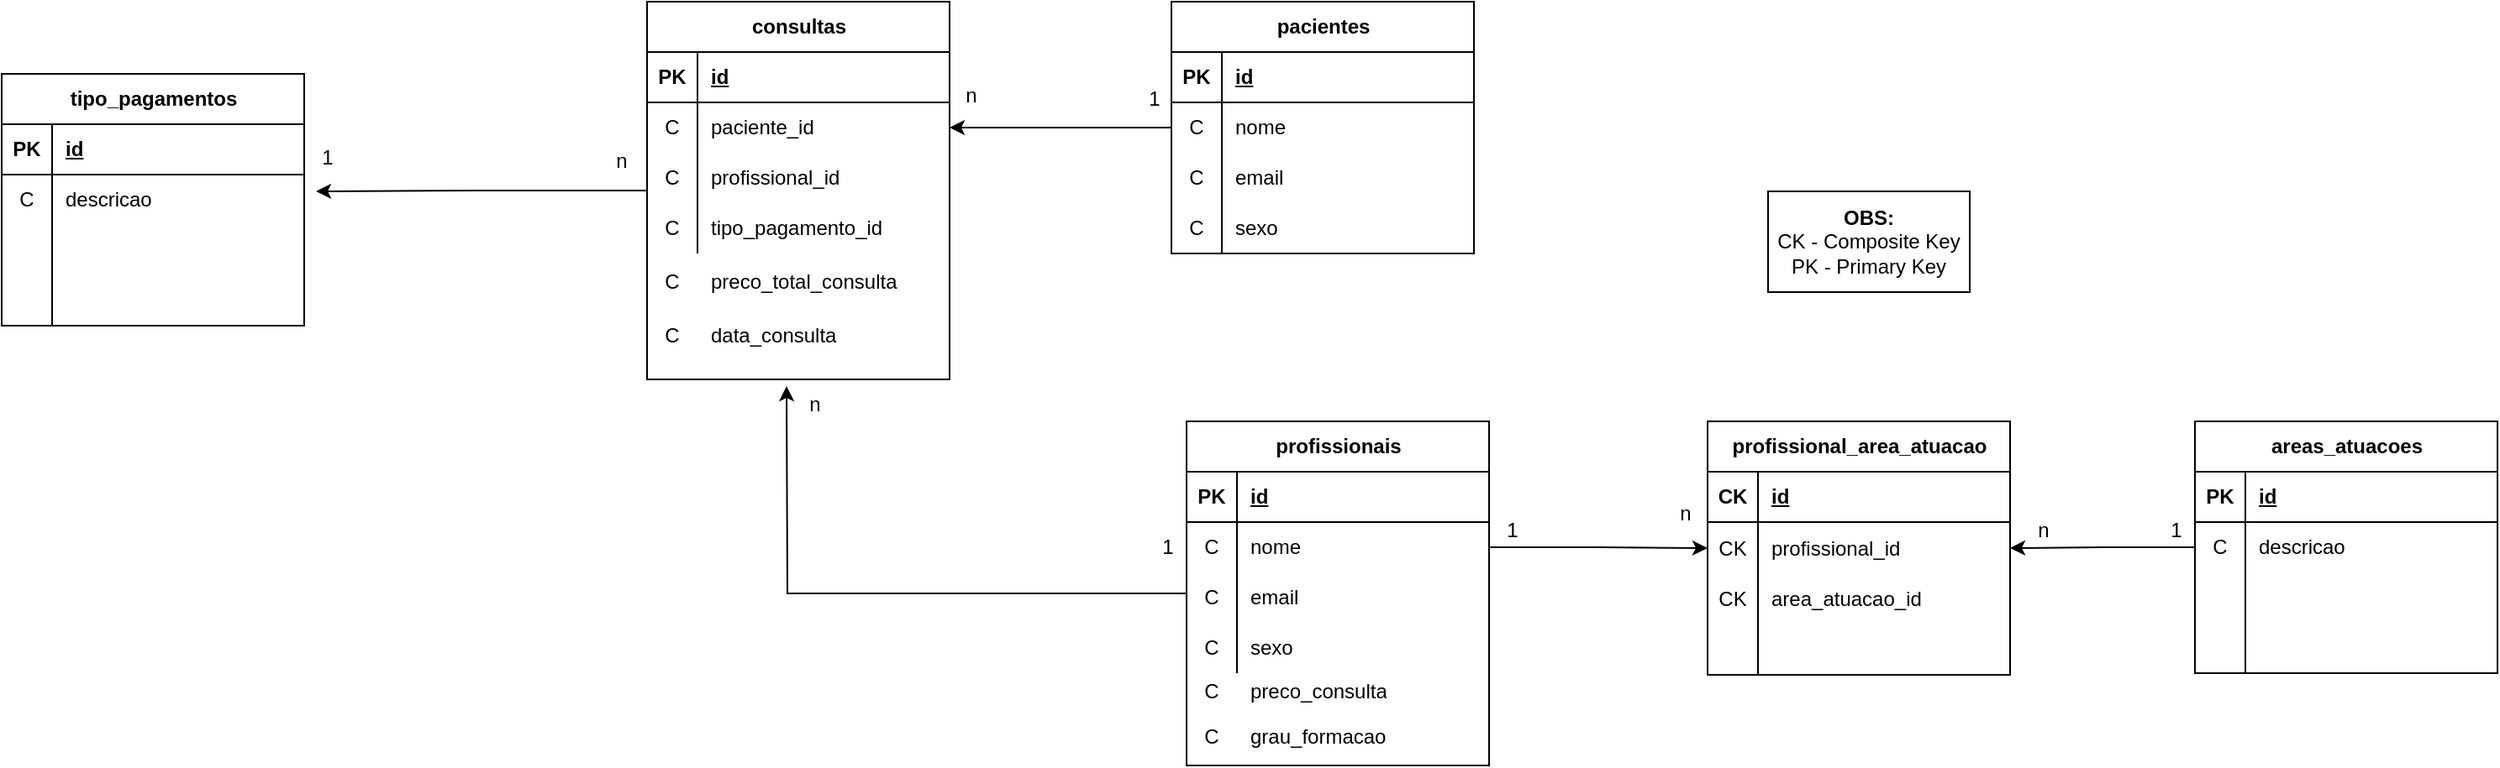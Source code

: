 <mxfile version="21.3.2" type="device">
  <diagram name="Página-1" id="drOaD4TL0xJZO4jmTxrG">
    <mxGraphModel dx="1194" dy="740" grid="0" gridSize="10" guides="1" tooltips="1" connect="1" arrows="1" fold="1" page="0" pageScale="1" pageWidth="827" pageHeight="1169" math="0" shadow="0">
      <root>
        <mxCell id="0" />
        <mxCell id="1" parent="0" />
        <mxCell id="U4KpXHUzWXQgzcAB9Ifz-137" style="edgeStyle=orthogonalEdgeStyle;rounded=0;orthogonalLoop=1;jettySize=auto;html=1;entryX=1;entryY=0.5;entryDx=0;entryDy=0;" parent="1" source="U4KpXHUzWXQgzcAB9Ifz-1" target="U4KpXHUzWXQgzcAB9Ifz-44" edge="1">
          <mxGeometry relative="1" as="geometry" />
        </mxCell>
        <mxCell id="U4KpXHUzWXQgzcAB9Ifz-1" value="pacientes" style="shape=table;startSize=30;container=1;collapsible=1;childLayout=tableLayout;fixedRows=1;rowLines=0;fontStyle=1;align=center;resizeLast=1;html=1;" parent="1" vertex="1">
          <mxGeometry x="461" y="90" width="180" height="150" as="geometry" />
        </mxCell>
        <mxCell id="U4KpXHUzWXQgzcAB9Ifz-2" value="" style="shape=tableRow;horizontal=0;startSize=0;swimlaneHead=0;swimlaneBody=0;fillColor=none;collapsible=0;dropTarget=0;points=[[0,0.5],[1,0.5]];portConstraint=eastwest;top=0;left=0;right=0;bottom=1;" parent="U4KpXHUzWXQgzcAB9Ifz-1" vertex="1">
          <mxGeometry y="30" width="180" height="30" as="geometry" />
        </mxCell>
        <mxCell id="U4KpXHUzWXQgzcAB9Ifz-3" value="PK" style="shape=partialRectangle;connectable=0;fillColor=none;top=0;left=0;bottom=0;right=0;fontStyle=1;overflow=hidden;whiteSpace=wrap;html=1;" parent="U4KpXHUzWXQgzcAB9Ifz-2" vertex="1">
          <mxGeometry width="30" height="30" as="geometry">
            <mxRectangle width="30" height="30" as="alternateBounds" />
          </mxGeometry>
        </mxCell>
        <mxCell id="U4KpXHUzWXQgzcAB9Ifz-4" value="id" style="shape=partialRectangle;connectable=0;fillColor=none;top=0;left=0;bottom=0;right=0;align=left;spacingLeft=6;fontStyle=5;overflow=hidden;whiteSpace=wrap;html=1;" parent="U4KpXHUzWXQgzcAB9Ifz-2" vertex="1">
          <mxGeometry x="30" width="150" height="30" as="geometry">
            <mxRectangle width="150" height="30" as="alternateBounds" />
          </mxGeometry>
        </mxCell>
        <mxCell id="U4KpXHUzWXQgzcAB9Ifz-5" value="" style="shape=tableRow;horizontal=0;startSize=0;swimlaneHead=0;swimlaneBody=0;fillColor=none;collapsible=0;dropTarget=0;points=[[0,0.5],[1,0.5]];portConstraint=eastwest;top=0;left=0;right=0;bottom=0;" parent="U4KpXHUzWXQgzcAB9Ifz-1" vertex="1">
          <mxGeometry y="60" width="180" height="30" as="geometry" />
        </mxCell>
        <mxCell id="U4KpXHUzWXQgzcAB9Ifz-6" value="C" style="shape=partialRectangle;connectable=0;fillColor=none;top=0;left=0;bottom=0;right=0;editable=1;overflow=hidden;whiteSpace=wrap;html=1;" parent="U4KpXHUzWXQgzcAB9Ifz-5" vertex="1">
          <mxGeometry width="30" height="30" as="geometry">
            <mxRectangle width="30" height="30" as="alternateBounds" />
          </mxGeometry>
        </mxCell>
        <mxCell id="U4KpXHUzWXQgzcAB9Ifz-7" value="nome" style="shape=partialRectangle;connectable=0;fillColor=none;top=0;left=0;bottom=0;right=0;align=left;spacingLeft=6;overflow=hidden;whiteSpace=wrap;html=1;" parent="U4KpXHUzWXQgzcAB9Ifz-5" vertex="1">
          <mxGeometry x="30" width="150" height="30" as="geometry">
            <mxRectangle width="150" height="30" as="alternateBounds" />
          </mxGeometry>
        </mxCell>
        <mxCell id="U4KpXHUzWXQgzcAB9Ifz-8" value="" style="shape=tableRow;horizontal=0;startSize=0;swimlaneHead=0;swimlaneBody=0;fillColor=none;collapsible=0;dropTarget=0;points=[[0,0.5],[1,0.5]];portConstraint=eastwest;top=0;left=0;right=0;bottom=0;" parent="U4KpXHUzWXQgzcAB9Ifz-1" vertex="1">
          <mxGeometry y="90" width="180" height="30" as="geometry" />
        </mxCell>
        <mxCell id="U4KpXHUzWXQgzcAB9Ifz-9" value="C" style="shape=partialRectangle;connectable=0;fillColor=none;top=0;left=0;bottom=0;right=0;editable=1;overflow=hidden;whiteSpace=wrap;html=1;" parent="U4KpXHUzWXQgzcAB9Ifz-8" vertex="1">
          <mxGeometry width="30" height="30" as="geometry">
            <mxRectangle width="30" height="30" as="alternateBounds" />
          </mxGeometry>
        </mxCell>
        <mxCell id="U4KpXHUzWXQgzcAB9Ifz-10" value="email" style="shape=partialRectangle;connectable=0;fillColor=none;top=0;left=0;bottom=0;right=0;align=left;spacingLeft=6;overflow=hidden;whiteSpace=wrap;html=1;" parent="U4KpXHUzWXQgzcAB9Ifz-8" vertex="1">
          <mxGeometry x="30" width="150" height="30" as="geometry">
            <mxRectangle width="150" height="30" as="alternateBounds" />
          </mxGeometry>
        </mxCell>
        <mxCell id="U4KpXHUzWXQgzcAB9Ifz-11" value="" style="shape=tableRow;horizontal=0;startSize=0;swimlaneHead=0;swimlaneBody=0;fillColor=none;collapsible=0;dropTarget=0;points=[[0,0.5],[1,0.5]];portConstraint=eastwest;top=0;left=0;right=0;bottom=0;" parent="U4KpXHUzWXQgzcAB9Ifz-1" vertex="1">
          <mxGeometry y="120" width="180" height="30" as="geometry" />
        </mxCell>
        <mxCell id="U4KpXHUzWXQgzcAB9Ifz-12" value="C" style="shape=partialRectangle;connectable=0;fillColor=none;top=0;left=0;bottom=0;right=0;editable=1;overflow=hidden;whiteSpace=wrap;html=1;" parent="U4KpXHUzWXQgzcAB9Ifz-11" vertex="1">
          <mxGeometry width="30" height="30" as="geometry">
            <mxRectangle width="30" height="30" as="alternateBounds" />
          </mxGeometry>
        </mxCell>
        <mxCell id="U4KpXHUzWXQgzcAB9Ifz-13" value="sexo" style="shape=partialRectangle;connectable=0;fillColor=none;top=0;left=0;bottom=0;right=0;align=left;spacingLeft=6;overflow=hidden;whiteSpace=wrap;html=1;" parent="U4KpXHUzWXQgzcAB9Ifz-11" vertex="1">
          <mxGeometry x="30" width="150" height="30" as="geometry">
            <mxRectangle width="150" height="30" as="alternateBounds" />
          </mxGeometry>
        </mxCell>
        <mxCell id="U4KpXHUzWXQgzcAB9Ifz-131" style="edgeStyle=orthogonalEdgeStyle;rounded=0;orthogonalLoop=1;jettySize=auto;html=1;" parent="1" source="U4KpXHUzWXQgzcAB9Ifz-14" edge="1">
          <mxGeometry relative="1" as="geometry">
            <mxPoint x="232" y="319" as="targetPoint" />
          </mxGeometry>
        </mxCell>
        <mxCell id="U4KpXHUzWXQgzcAB9Ifz-14" value="profissionais" style="shape=table;startSize=30;container=1;collapsible=1;childLayout=tableLayout;fixedRows=1;rowLines=0;fontStyle=1;align=center;resizeLast=1;html=1;" parent="1" vertex="1">
          <mxGeometry x="470" y="340" width="180" height="205" as="geometry" />
        </mxCell>
        <mxCell id="U4KpXHUzWXQgzcAB9Ifz-15" value="" style="shape=tableRow;horizontal=0;startSize=0;swimlaneHead=0;swimlaneBody=0;fillColor=none;collapsible=0;dropTarget=0;points=[[0,0.5],[1,0.5]];portConstraint=eastwest;top=0;left=0;right=0;bottom=1;" parent="U4KpXHUzWXQgzcAB9Ifz-14" vertex="1">
          <mxGeometry y="30" width="180" height="30" as="geometry" />
        </mxCell>
        <mxCell id="U4KpXHUzWXQgzcAB9Ifz-16" value="PK" style="shape=partialRectangle;connectable=0;fillColor=none;top=0;left=0;bottom=0;right=0;fontStyle=1;overflow=hidden;whiteSpace=wrap;html=1;" parent="U4KpXHUzWXQgzcAB9Ifz-15" vertex="1">
          <mxGeometry width="30" height="30" as="geometry">
            <mxRectangle width="30" height="30" as="alternateBounds" />
          </mxGeometry>
        </mxCell>
        <mxCell id="U4KpXHUzWXQgzcAB9Ifz-17" value="id" style="shape=partialRectangle;connectable=0;fillColor=none;top=0;left=0;bottom=0;right=0;align=left;spacingLeft=6;fontStyle=5;overflow=hidden;whiteSpace=wrap;html=1;" parent="U4KpXHUzWXQgzcAB9Ifz-15" vertex="1">
          <mxGeometry x="30" width="150" height="30" as="geometry">
            <mxRectangle width="150" height="30" as="alternateBounds" />
          </mxGeometry>
        </mxCell>
        <mxCell id="U4KpXHUzWXQgzcAB9Ifz-18" value="" style="shape=tableRow;horizontal=0;startSize=0;swimlaneHead=0;swimlaneBody=0;fillColor=none;collapsible=0;dropTarget=0;points=[[0,0.5],[1,0.5]];portConstraint=eastwest;top=0;left=0;right=0;bottom=0;" parent="U4KpXHUzWXQgzcAB9Ifz-14" vertex="1">
          <mxGeometry y="60" width="180" height="30" as="geometry" />
        </mxCell>
        <mxCell id="U4KpXHUzWXQgzcAB9Ifz-19" value="C" style="shape=partialRectangle;connectable=0;fillColor=none;top=0;left=0;bottom=0;right=0;editable=1;overflow=hidden;whiteSpace=wrap;html=1;" parent="U4KpXHUzWXQgzcAB9Ifz-18" vertex="1">
          <mxGeometry width="30" height="30" as="geometry">
            <mxRectangle width="30" height="30" as="alternateBounds" />
          </mxGeometry>
        </mxCell>
        <mxCell id="U4KpXHUzWXQgzcAB9Ifz-20" value="nome" style="shape=partialRectangle;connectable=0;fillColor=none;top=0;left=0;bottom=0;right=0;align=left;spacingLeft=6;overflow=hidden;whiteSpace=wrap;html=1;" parent="U4KpXHUzWXQgzcAB9Ifz-18" vertex="1">
          <mxGeometry x="30" width="150" height="30" as="geometry">
            <mxRectangle width="150" height="30" as="alternateBounds" />
          </mxGeometry>
        </mxCell>
        <mxCell id="U4KpXHUzWXQgzcAB9Ifz-21" value="" style="shape=tableRow;horizontal=0;startSize=0;swimlaneHead=0;swimlaneBody=0;fillColor=none;collapsible=0;dropTarget=0;points=[[0,0.5],[1,0.5]];portConstraint=eastwest;top=0;left=0;right=0;bottom=0;" parent="U4KpXHUzWXQgzcAB9Ifz-14" vertex="1">
          <mxGeometry y="90" width="180" height="30" as="geometry" />
        </mxCell>
        <mxCell id="U4KpXHUzWXQgzcAB9Ifz-22" value="C" style="shape=partialRectangle;connectable=0;fillColor=none;top=0;left=0;bottom=0;right=0;editable=1;overflow=hidden;whiteSpace=wrap;html=1;" parent="U4KpXHUzWXQgzcAB9Ifz-21" vertex="1">
          <mxGeometry width="30" height="30" as="geometry">
            <mxRectangle width="30" height="30" as="alternateBounds" />
          </mxGeometry>
        </mxCell>
        <mxCell id="U4KpXHUzWXQgzcAB9Ifz-23" value="email" style="shape=partialRectangle;connectable=0;fillColor=none;top=0;left=0;bottom=0;right=0;align=left;spacingLeft=6;overflow=hidden;whiteSpace=wrap;html=1;" parent="U4KpXHUzWXQgzcAB9Ifz-21" vertex="1">
          <mxGeometry x="30" width="150" height="30" as="geometry">
            <mxRectangle width="150" height="30" as="alternateBounds" />
          </mxGeometry>
        </mxCell>
        <mxCell id="U4KpXHUzWXQgzcAB9Ifz-24" value="" style="shape=tableRow;horizontal=0;startSize=0;swimlaneHead=0;swimlaneBody=0;fillColor=none;collapsible=0;dropTarget=0;points=[[0,0.5],[1,0.5]];portConstraint=eastwest;top=0;left=0;right=0;bottom=0;" parent="U4KpXHUzWXQgzcAB9Ifz-14" vertex="1">
          <mxGeometry y="120" width="180" height="30" as="geometry" />
        </mxCell>
        <mxCell id="U4KpXHUzWXQgzcAB9Ifz-25" value="C" style="shape=partialRectangle;connectable=0;fillColor=none;top=0;left=0;bottom=0;right=0;editable=1;overflow=hidden;whiteSpace=wrap;html=1;" parent="U4KpXHUzWXQgzcAB9Ifz-24" vertex="1">
          <mxGeometry width="30" height="30" as="geometry">
            <mxRectangle width="30" height="30" as="alternateBounds" />
          </mxGeometry>
        </mxCell>
        <mxCell id="U4KpXHUzWXQgzcAB9Ifz-26" value="sexo" style="shape=partialRectangle;connectable=0;fillColor=none;top=0;left=0;bottom=0;right=0;align=left;spacingLeft=6;overflow=hidden;whiteSpace=wrap;html=1;" parent="U4KpXHUzWXQgzcAB9Ifz-24" vertex="1">
          <mxGeometry x="30" width="150" height="30" as="geometry">
            <mxRectangle width="150" height="30" as="alternateBounds" />
          </mxGeometry>
        </mxCell>
        <mxCell id="U4KpXHUzWXQgzcAB9Ifz-69" style="edgeStyle=orthogonalEdgeStyle;rounded=0;orthogonalLoop=1;jettySize=auto;html=1;entryX=1;entryY=0.5;entryDx=0;entryDy=0;" parent="1" source="U4KpXHUzWXQgzcAB9Ifz-27" target="U4KpXHUzWXQgzcAB9Ifz-59" edge="1">
          <mxGeometry relative="1" as="geometry" />
        </mxCell>
        <mxCell id="U4KpXHUzWXQgzcAB9Ifz-27" value="areas_atuacoes" style="shape=table;startSize=30;container=1;collapsible=1;childLayout=tableLayout;fixedRows=1;rowLines=0;fontStyle=1;align=center;resizeLast=1;html=1;" parent="1" vertex="1">
          <mxGeometry x="1070" y="340" width="180" height="150" as="geometry" />
        </mxCell>
        <mxCell id="U4KpXHUzWXQgzcAB9Ifz-28" value="" style="shape=tableRow;horizontal=0;startSize=0;swimlaneHead=0;swimlaneBody=0;fillColor=none;collapsible=0;dropTarget=0;points=[[0,0.5],[1,0.5]];portConstraint=eastwest;top=0;left=0;right=0;bottom=1;" parent="U4KpXHUzWXQgzcAB9Ifz-27" vertex="1">
          <mxGeometry y="30" width="180" height="30" as="geometry" />
        </mxCell>
        <mxCell id="U4KpXHUzWXQgzcAB9Ifz-29" value="PK" style="shape=partialRectangle;connectable=0;fillColor=none;top=0;left=0;bottom=0;right=0;fontStyle=1;overflow=hidden;whiteSpace=wrap;html=1;" parent="U4KpXHUzWXQgzcAB9Ifz-28" vertex="1">
          <mxGeometry width="30" height="30" as="geometry">
            <mxRectangle width="30" height="30" as="alternateBounds" />
          </mxGeometry>
        </mxCell>
        <mxCell id="U4KpXHUzWXQgzcAB9Ifz-30" value="id" style="shape=partialRectangle;connectable=0;fillColor=none;top=0;left=0;bottom=0;right=0;align=left;spacingLeft=6;fontStyle=5;overflow=hidden;whiteSpace=wrap;html=1;" parent="U4KpXHUzWXQgzcAB9Ifz-28" vertex="1">
          <mxGeometry x="30" width="150" height="30" as="geometry">
            <mxRectangle width="150" height="30" as="alternateBounds" />
          </mxGeometry>
        </mxCell>
        <mxCell id="U4KpXHUzWXQgzcAB9Ifz-31" value="" style="shape=tableRow;horizontal=0;startSize=0;swimlaneHead=0;swimlaneBody=0;fillColor=none;collapsible=0;dropTarget=0;points=[[0,0.5],[1,0.5]];portConstraint=eastwest;top=0;left=0;right=0;bottom=0;" parent="U4KpXHUzWXQgzcAB9Ifz-27" vertex="1">
          <mxGeometry y="60" width="180" height="30" as="geometry" />
        </mxCell>
        <mxCell id="U4KpXHUzWXQgzcAB9Ifz-32" value="C" style="shape=partialRectangle;connectable=0;fillColor=none;top=0;left=0;bottom=0;right=0;editable=1;overflow=hidden;whiteSpace=wrap;html=1;" parent="U4KpXHUzWXQgzcAB9Ifz-31" vertex="1">
          <mxGeometry width="30" height="30" as="geometry">
            <mxRectangle width="30" height="30" as="alternateBounds" />
          </mxGeometry>
        </mxCell>
        <mxCell id="U4KpXHUzWXQgzcAB9Ifz-33" value="descricao" style="shape=partialRectangle;connectable=0;fillColor=none;top=0;left=0;bottom=0;right=0;align=left;spacingLeft=6;overflow=hidden;whiteSpace=wrap;html=1;" parent="U4KpXHUzWXQgzcAB9Ifz-31" vertex="1">
          <mxGeometry x="30" width="150" height="30" as="geometry">
            <mxRectangle width="150" height="30" as="alternateBounds" />
          </mxGeometry>
        </mxCell>
        <mxCell id="U4KpXHUzWXQgzcAB9Ifz-34" value="" style="shape=tableRow;horizontal=0;startSize=0;swimlaneHead=0;swimlaneBody=0;fillColor=none;collapsible=0;dropTarget=0;points=[[0,0.5],[1,0.5]];portConstraint=eastwest;top=0;left=0;right=0;bottom=0;" parent="U4KpXHUzWXQgzcAB9Ifz-27" vertex="1">
          <mxGeometry y="90" width="180" height="30" as="geometry" />
        </mxCell>
        <mxCell id="U4KpXHUzWXQgzcAB9Ifz-35" value="" style="shape=partialRectangle;connectable=0;fillColor=none;top=0;left=0;bottom=0;right=0;editable=1;overflow=hidden;whiteSpace=wrap;html=1;" parent="U4KpXHUzWXQgzcAB9Ifz-34" vertex="1">
          <mxGeometry width="30" height="30" as="geometry">
            <mxRectangle width="30" height="30" as="alternateBounds" />
          </mxGeometry>
        </mxCell>
        <mxCell id="U4KpXHUzWXQgzcAB9Ifz-36" value="" style="shape=partialRectangle;connectable=0;fillColor=none;top=0;left=0;bottom=0;right=0;align=left;spacingLeft=6;overflow=hidden;whiteSpace=wrap;html=1;" parent="U4KpXHUzWXQgzcAB9Ifz-34" vertex="1">
          <mxGeometry x="30" width="150" height="30" as="geometry">
            <mxRectangle width="150" height="30" as="alternateBounds" />
          </mxGeometry>
        </mxCell>
        <mxCell id="U4KpXHUzWXQgzcAB9Ifz-37" value="" style="shape=tableRow;horizontal=0;startSize=0;swimlaneHead=0;swimlaneBody=0;fillColor=none;collapsible=0;dropTarget=0;points=[[0,0.5],[1,0.5]];portConstraint=eastwest;top=0;left=0;right=0;bottom=0;" parent="U4KpXHUzWXQgzcAB9Ifz-27" vertex="1">
          <mxGeometry y="120" width="180" height="30" as="geometry" />
        </mxCell>
        <mxCell id="U4KpXHUzWXQgzcAB9Ifz-38" value="" style="shape=partialRectangle;connectable=0;fillColor=none;top=0;left=0;bottom=0;right=0;editable=1;overflow=hidden;whiteSpace=wrap;html=1;" parent="U4KpXHUzWXQgzcAB9Ifz-37" vertex="1">
          <mxGeometry width="30" height="30" as="geometry">
            <mxRectangle width="30" height="30" as="alternateBounds" />
          </mxGeometry>
        </mxCell>
        <mxCell id="U4KpXHUzWXQgzcAB9Ifz-39" value="" style="shape=partialRectangle;connectable=0;fillColor=none;top=0;left=0;bottom=0;right=0;align=left;spacingLeft=6;overflow=hidden;whiteSpace=wrap;html=1;" parent="U4KpXHUzWXQgzcAB9Ifz-37" vertex="1">
          <mxGeometry x="30" width="150" height="30" as="geometry">
            <mxRectangle width="150" height="30" as="alternateBounds" />
          </mxGeometry>
        </mxCell>
        <mxCell id="U4KpXHUzWXQgzcAB9Ifz-121" style="edgeStyle=orthogonalEdgeStyle;rounded=0;orthogonalLoop=1;jettySize=auto;html=1;entryX=1.039;entryY=0.333;entryDx=0;entryDy=0;entryPerimeter=0;" parent="1" source="U4KpXHUzWXQgzcAB9Ifz-40" target="U4KpXHUzWXQgzcAB9Ifz-112" edge="1">
          <mxGeometry relative="1" as="geometry" />
        </mxCell>
        <mxCell id="U4KpXHUzWXQgzcAB9Ifz-40" value="consultas" style="shape=table;startSize=30;container=1;collapsible=1;childLayout=tableLayout;fixedRows=1;rowLines=0;fontStyle=1;align=center;resizeLast=1;html=1;" parent="1" vertex="1">
          <mxGeometry x="149" y="90" width="180" height="225" as="geometry" />
        </mxCell>
        <mxCell id="U4KpXHUzWXQgzcAB9Ifz-41" value="" style="shape=tableRow;horizontal=0;startSize=0;swimlaneHead=0;swimlaneBody=0;fillColor=none;collapsible=0;dropTarget=0;points=[[0,0.5],[1,0.5]];portConstraint=eastwest;top=0;left=0;right=0;bottom=1;" parent="U4KpXHUzWXQgzcAB9Ifz-40" vertex="1">
          <mxGeometry y="30" width="180" height="30" as="geometry" />
        </mxCell>
        <mxCell id="U4KpXHUzWXQgzcAB9Ifz-42" value="PK" style="shape=partialRectangle;connectable=0;fillColor=none;top=0;left=0;bottom=0;right=0;fontStyle=1;overflow=hidden;whiteSpace=wrap;html=1;" parent="U4KpXHUzWXQgzcAB9Ifz-41" vertex="1">
          <mxGeometry width="30" height="30" as="geometry">
            <mxRectangle width="30" height="30" as="alternateBounds" />
          </mxGeometry>
        </mxCell>
        <mxCell id="U4KpXHUzWXQgzcAB9Ifz-43" value="id" style="shape=partialRectangle;connectable=0;fillColor=none;top=0;left=0;bottom=0;right=0;align=left;spacingLeft=6;fontStyle=5;overflow=hidden;whiteSpace=wrap;html=1;" parent="U4KpXHUzWXQgzcAB9Ifz-41" vertex="1">
          <mxGeometry x="30" width="150" height="30" as="geometry">
            <mxRectangle width="150" height="30" as="alternateBounds" />
          </mxGeometry>
        </mxCell>
        <mxCell id="U4KpXHUzWXQgzcAB9Ifz-44" value="" style="shape=tableRow;horizontal=0;startSize=0;swimlaneHead=0;swimlaneBody=0;fillColor=none;collapsible=0;dropTarget=0;points=[[0,0.5],[1,0.5]];portConstraint=eastwest;top=0;left=0;right=0;bottom=0;" parent="U4KpXHUzWXQgzcAB9Ifz-40" vertex="1">
          <mxGeometry y="60" width="180" height="30" as="geometry" />
        </mxCell>
        <mxCell id="U4KpXHUzWXQgzcAB9Ifz-45" value="C" style="shape=partialRectangle;connectable=0;fillColor=none;top=0;left=0;bottom=0;right=0;editable=1;overflow=hidden;whiteSpace=wrap;html=1;" parent="U4KpXHUzWXQgzcAB9Ifz-44" vertex="1">
          <mxGeometry width="30" height="30" as="geometry">
            <mxRectangle width="30" height="30" as="alternateBounds" />
          </mxGeometry>
        </mxCell>
        <mxCell id="U4KpXHUzWXQgzcAB9Ifz-46" value="paciente_id" style="shape=partialRectangle;connectable=0;fillColor=none;top=0;left=0;bottom=0;right=0;align=left;spacingLeft=6;overflow=hidden;whiteSpace=wrap;html=1;" parent="U4KpXHUzWXQgzcAB9Ifz-44" vertex="1">
          <mxGeometry x="30" width="150" height="30" as="geometry">
            <mxRectangle width="150" height="30" as="alternateBounds" />
          </mxGeometry>
        </mxCell>
        <mxCell id="U4KpXHUzWXQgzcAB9Ifz-47" value="" style="shape=tableRow;horizontal=0;startSize=0;swimlaneHead=0;swimlaneBody=0;fillColor=none;collapsible=0;dropTarget=0;points=[[0,0.5],[1,0.5]];portConstraint=eastwest;top=0;left=0;right=0;bottom=0;" parent="U4KpXHUzWXQgzcAB9Ifz-40" vertex="1">
          <mxGeometry y="90" width="180" height="30" as="geometry" />
        </mxCell>
        <mxCell id="U4KpXHUzWXQgzcAB9Ifz-48" value="C" style="shape=partialRectangle;connectable=0;fillColor=none;top=0;left=0;bottom=0;right=0;editable=1;overflow=hidden;whiteSpace=wrap;html=1;" parent="U4KpXHUzWXQgzcAB9Ifz-47" vertex="1">
          <mxGeometry width="30" height="30" as="geometry">
            <mxRectangle width="30" height="30" as="alternateBounds" />
          </mxGeometry>
        </mxCell>
        <mxCell id="U4KpXHUzWXQgzcAB9Ifz-49" value="profissional_id" style="shape=partialRectangle;connectable=0;fillColor=none;top=0;left=0;bottom=0;right=0;align=left;spacingLeft=6;overflow=hidden;whiteSpace=wrap;html=1;" parent="U4KpXHUzWXQgzcAB9Ifz-47" vertex="1">
          <mxGeometry x="30" width="150" height="30" as="geometry">
            <mxRectangle width="150" height="30" as="alternateBounds" />
          </mxGeometry>
        </mxCell>
        <mxCell id="U4KpXHUzWXQgzcAB9Ifz-50" value="" style="shape=tableRow;horizontal=0;startSize=0;swimlaneHead=0;swimlaneBody=0;fillColor=none;collapsible=0;dropTarget=0;points=[[0,0.5],[1,0.5]];portConstraint=eastwest;top=0;left=0;right=0;bottom=0;" parent="U4KpXHUzWXQgzcAB9Ifz-40" vertex="1">
          <mxGeometry y="120" width="180" height="30" as="geometry" />
        </mxCell>
        <mxCell id="U4KpXHUzWXQgzcAB9Ifz-51" value="C" style="shape=partialRectangle;connectable=0;fillColor=none;top=0;left=0;bottom=0;right=0;editable=1;overflow=hidden;whiteSpace=wrap;html=1;" parent="U4KpXHUzWXQgzcAB9Ifz-50" vertex="1">
          <mxGeometry width="30" height="30" as="geometry">
            <mxRectangle width="30" height="30" as="alternateBounds" />
          </mxGeometry>
        </mxCell>
        <mxCell id="U4KpXHUzWXQgzcAB9Ifz-52" value="tipo_pagamento_id" style="shape=partialRectangle;connectable=0;fillColor=none;top=0;left=0;bottom=0;right=0;align=left;spacingLeft=6;overflow=hidden;whiteSpace=wrap;html=1;" parent="U4KpXHUzWXQgzcAB9Ifz-50" vertex="1">
          <mxGeometry x="30" width="150" height="30" as="geometry">
            <mxRectangle width="150" height="30" as="alternateBounds" />
          </mxGeometry>
        </mxCell>
        <mxCell id="U4KpXHUzWXQgzcAB9Ifz-55" value="profissional_area_atuacao" style="shape=table;startSize=30;container=1;collapsible=1;childLayout=tableLayout;fixedRows=1;rowLines=0;fontStyle=1;align=center;resizeLast=1;html=1;" parent="1" vertex="1">
          <mxGeometry x="780" y="340" width="180" height="151" as="geometry" />
        </mxCell>
        <mxCell id="U4KpXHUzWXQgzcAB9Ifz-56" value="" style="shape=tableRow;horizontal=0;startSize=0;swimlaneHead=0;swimlaneBody=0;fillColor=none;collapsible=0;dropTarget=0;points=[[0,0.5],[1,0.5]];portConstraint=eastwest;top=0;left=0;right=0;bottom=1;" parent="U4KpXHUzWXQgzcAB9Ifz-55" vertex="1">
          <mxGeometry y="30" width="180" height="30" as="geometry" />
        </mxCell>
        <mxCell id="U4KpXHUzWXQgzcAB9Ifz-57" value="CK" style="shape=partialRectangle;connectable=0;fillColor=none;top=0;left=0;bottom=0;right=0;fontStyle=1;overflow=hidden;whiteSpace=wrap;html=1;" parent="U4KpXHUzWXQgzcAB9Ifz-56" vertex="1">
          <mxGeometry width="30" height="30" as="geometry">
            <mxRectangle width="30" height="30" as="alternateBounds" />
          </mxGeometry>
        </mxCell>
        <mxCell id="U4KpXHUzWXQgzcAB9Ifz-58" value="id" style="shape=partialRectangle;connectable=0;fillColor=none;top=0;left=0;bottom=0;right=0;align=left;spacingLeft=6;fontStyle=5;overflow=hidden;whiteSpace=wrap;html=1;" parent="U4KpXHUzWXQgzcAB9Ifz-56" vertex="1">
          <mxGeometry x="30" width="150" height="30" as="geometry">
            <mxRectangle width="150" height="30" as="alternateBounds" />
          </mxGeometry>
        </mxCell>
        <mxCell id="U4KpXHUzWXQgzcAB9Ifz-59" value="" style="shape=tableRow;horizontal=0;startSize=0;swimlaneHead=0;swimlaneBody=0;fillColor=none;collapsible=0;dropTarget=0;points=[[0,0.5],[1,0.5]];portConstraint=eastwest;top=0;left=0;right=0;bottom=0;" parent="U4KpXHUzWXQgzcAB9Ifz-55" vertex="1">
          <mxGeometry y="60" width="180" height="31" as="geometry" />
        </mxCell>
        <mxCell id="U4KpXHUzWXQgzcAB9Ifz-60" value="CK" style="shape=partialRectangle;connectable=0;fillColor=none;top=0;left=0;bottom=0;right=0;editable=1;overflow=hidden;whiteSpace=wrap;html=1;" parent="U4KpXHUzWXQgzcAB9Ifz-59" vertex="1">
          <mxGeometry width="30" height="31" as="geometry">
            <mxRectangle width="30" height="31" as="alternateBounds" />
          </mxGeometry>
        </mxCell>
        <mxCell id="U4KpXHUzWXQgzcAB9Ifz-61" value="profissional_id" style="shape=partialRectangle;connectable=0;fillColor=none;top=0;left=0;bottom=0;right=0;align=left;spacingLeft=6;overflow=hidden;whiteSpace=wrap;html=1;" parent="U4KpXHUzWXQgzcAB9Ifz-59" vertex="1">
          <mxGeometry x="30" width="150" height="31" as="geometry">
            <mxRectangle width="150" height="31" as="alternateBounds" />
          </mxGeometry>
        </mxCell>
        <mxCell id="U4KpXHUzWXQgzcAB9Ifz-62" value="" style="shape=tableRow;horizontal=0;startSize=0;swimlaneHead=0;swimlaneBody=0;fillColor=none;collapsible=0;dropTarget=0;points=[[0,0.5],[1,0.5]];portConstraint=eastwest;top=0;left=0;right=0;bottom=0;" parent="U4KpXHUzWXQgzcAB9Ifz-55" vertex="1">
          <mxGeometry y="91" width="180" height="30" as="geometry" />
        </mxCell>
        <mxCell id="U4KpXHUzWXQgzcAB9Ifz-63" value="CK" style="shape=partialRectangle;connectable=0;fillColor=none;top=0;left=0;bottom=0;right=0;editable=1;overflow=hidden;whiteSpace=wrap;html=1;" parent="U4KpXHUzWXQgzcAB9Ifz-62" vertex="1">
          <mxGeometry width="30" height="30" as="geometry">
            <mxRectangle width="30" height="30" as="alternateBounds" />
          </mxGeometry>
        </mxCell>
        <mxCell id="U4KpXHUzWXQgzcAB9Ifz-64" value="area_atuacao_id" style="shape=partialRectangle;connectable=0;fillColor=none;top=0;left=0;bottom=0;right=0;align=left;spacingLeft=6;overflow=hidden;whiteSpace=wrap;html=1;" parent="U4KpXHUzWXQgzcAB9Ifz-62" vertex="1">
          <mxGeometry x="30" width="150" height="30" as="geometry">
            <mxRectangle width="150" height="30" as="alternateBounds" />
          </mxGeometry>
        </mxCell>
        <mxCell id="U4KpXHUzWXQgzcAB9Ifz-65" value="" style="shape=tableRow;horizontal=0;startSize=0;swimlaneHead=0;swimlaneBody=0;fillColor=none;collapsible=0;dropTarget=0;points=[[0,0.5],[1,0.5]];portConstraint=eastwest;top=0;left=0;right=0;bottom=0;" parent="U4KpXHUzWXQgzcAB9Ifz-55" vertex="1">
          <mxGeometry y="121" width="180" height="30" as="geometry" />
        </mxCell>
        <mxCell id="U4KpXHUzWXQgzcAB9Ifz-66" value="" style="shape=partialRectangle;connectable=0;fillColor=none;top=0;left=0;bottom=0;right=0;editable=1;overflow=hidden;whiteSpace=wrap;html=1;" parent="U4KpXHUzWXQgzcAB9Ifz-65" vertex="1">
          <mxGeometry width="30" height="30" as="geometry">
            <mxRectangle width="30" height="30" as="alternateBounds" />
          </mxGeometry>
        </mxCell>
        <mxCell id="U4KpXHUzWXQgzcAB9Ifz-67" value="" style="shape=partialRectangle;connectable=0;fillColor=none;top=0;left=0;bottom=0;right=0;align=left;spacingLeft=6;overflow=hidden;whiteSpace=wrap;html=1;" parent="U4KpXHUzWXQgzcAB9Ifz-65" vertex="1">
          <mxGeometry x="30" width="150" height="30" as="geometry">
            <mxRectangle width="150" height="30" as="alternateBounds" />
          </mxGeometry>
        </mxCell>
        <mxCell id="U4KpXHUzWXQgzcAB9Ifz-70" value="1" style="text;html=1;strokeColor=none;fillColor=none;align=center;verticalAlign=middle;whiteSpace=wrap;rounded=0;" parent="1" vertex="1">
          <mxGeometry x="634" y="390" width="60" height="30" as="geometry" />
        </mxCell>
        <mxCell id="U4KpXHUzWXQgzcAB9Ifz-71" value="1" style="text;html=1;strokeColor=none;fillColor=none;align=center;verticalAlign=middle;whiteSpace=wrap;rounded=0;" parent="1" vertex="1">
          <mxGeometry x="1029" y="390" width="60" height="30" as="geometry" />
        </mxCell>
        <mxCell id="U4KpXHUzWXQgzcAB9Ifz-72" value="n" style="text;html=1;strokeColor=none;fillColor=none;align=center;verticalAlign=middle;whiteSpace=wrap;rounded=0;" parent="1" vertex="1">
          <mxGeometry x="950" y="390" width="60" height="30" as="geometry" />
        </mxCell>
        <mxCell id="U4KpXHUzWXQgzcAB9Ifz-73" value="n" style="text;html=1;strokeColor=none;fillColor=none;align=center;verticalAlign=middle;whiteSpace=wrap;rounded=0;" parent="1" vertex="1">
          <mxGeometry x="737" y="380" width="60" height="30" as="geometry" />
        </mxCell>
        <mxCell id="U4KpXHUzWXQgzcAB9Ifz-99" value="n" style="text;html=1;strokeColor=none;fillColor=none;align=center;verticalAlign=middle;whiteSpace=wrap;rounded=0;" parent="1" vertex="1">
          <mxGeometry x="312" y="131" width="60" height="30" as="geometry" />
        </mxCell>
        <mxCell id="U4KpXHUzWXQgzcAB9Ifz-104" value="C" style="shape=partialRectangle;connectable=0;fillColor=none;top=0;left=0;bottom=0;right=0;editable=1;overflow=hidden;whiteSpace=wrap;html=1;" parent="1" vertex="1">
          <mxGeometry x="149" y="242" width="30" height="30" as="geometry">
            <mxRectangle width="30" height="30" as="alternateBounds" />
          </mxGeometry>
        </mxCell>
        <mxCell id="U4KpXHUzWXQgzcAB9Ifz-105" value="preco_total_consulta" style="shape=partialRectangle;connectable=0;fillColor=none;top=0;left=0;bottom=0;right=0;align=left;spacingLeft=6;overflow=hidden;whiteSpace=wrap;html=1;" parent="1" vertex="1">
          <mxGeometry x="179" y="242" width="150" height="30" as="geometry">
            <mxRectangle width="150" height="30" as="alternateBounds" />
          </mxGeometry>
        </mxCell>
        <mxCell id="U4KpXHUzWXQgzcAB9Ifz-106" value="C" style="shape=partialRectangle;connectable=0;fillColor=none;top=0;left=0;bottom=0;right=0;editable=1;overflow=hidden;whiteSpace=wrap;html=1;" parent="1" vertex="1">
          <mxGeometry x="149" y="274" width="30" height="30" as="geometry">
            <mxRectangle width="30" height="30" as="alternateBounds" />
          </mxGeometry>
        </mxCell>
        <mxCell id="U4KpXHUzWXQgzcAB9Ifz-107" value="data_consulta" style="shape=partialRectangle;connectable=0;fillColor=none;top=0;left=0;bottom=0;right=0;align=left;spacingLeft=6;overflow=hidden;whiteSpace=wrap;html=1;" parent="1" vertex="1">
          <mxGeometry x="179" y="274" width="150" height="30" as="geometry">
            <mxRectangle width="150" height="30" as="alternateBounds" />
          </mxGeometry>
        </mxCell>
        <mxCell id="U4KpXHUzWXQgzcAB9Ifz-108" value="tipo_pagamentos" style="shape=table;startSize=30;container=1;collapsible=1;childLayout=tableLayout;fixedRows=1;rowLines=0;fontStyle=1;align=center;resizeLast=1;html=1;" parent="1" vertex="1">
          <mxGeometry x="-235" y="133" width="180" height="150" as="geometry" />
        </mxCell>
        <mxCell id="U4KpXHUzWXQgzcAB9Ifz-109" value="" style="shape=tableRow;horizontal=0;startSize=0;swimlaneHead=0;swimlaneBody=0;fillColor=none;collapsible=0;dropTarget=0;points=[[0,0.5],[1,0.5]];portConstraint=eastwest;top=0;left=0;right=0;bottom=1;" parent="U4KpXHUzWXQgzcAB9Ifz-108" vertex="1">
          <mxGeometry y="30" width="180" height="30" as="geometry" />
        </mxCell>
        <mxCell id="U4KpXHUzWXQgzcAB9Ifz-110" value="PK" style="shape=partialRectangle;connectable=0;fillColor=none;top=0;left=0;bottom=0;right=0;fontStyle=1;overflow=hidden;whiteSpace=wrap;html=1;" parent="U4KpXHUzWXQgzcAB9Ifz-109" vertex="1">
          <mxGeometry width="30" height="30" as="geometry">
            <mxRectangle width="30" height="30" as="alternateBounds" />
          </mxGeometry>
        </mxCell>
        <mxCell id="U4KpXHUzWXQgzcAB9Ifz-111" value="id" style="shape=partialRectangle;connectable=0;fillColor=none;top=0;left=0;bottom=0;right=0;align=left;spacingLeft=6;fontStyle=5;overflow=hidden;whiteSpace=wrap;html=1;" parent="U4KpXHUzWXQgzcAB9Ifz-109" vertex="1">
          <mxGeometry x="30" width="150" height="30" as="geometry">
            <mxRectangle width="150" height="30" as="alternateBounds" />
          </mxGeometry>
        </mxCell>
        <mxCell id="U4KpXHUzWXQgzcAB9Ifz-112" value="" style="shape=tableRow;horizontal=0;startSize=0;swimlaneHead=0;swimlaneBody=0;fillColor=none;collapsible=0;dropTarget=0;points=[[0,0.5],[1,0.5]];portConstraint=eastwest;top=0;left=0;right=0;bottom=0;" parent="U4KpXHUzWXQgzcAB9Ifz-108" vertex="1">
          <mxGeometry y="60" width="180" height="30" as="geometry" />
        </mxCell>
        <mxCell id="U4KpXHUzWXQgzcAB9Ifz-113" value="C" style="shape=partialRectangle;connectable=0;fillColor=none;top=0;left=0;bottom=0;right=0;editable=1;overflow=hidden;whiteSpace=wrap;html=1;" parent="U4KpXHUzWXQgzcAB9Ifz-112" vertex="1">
          <mxGeometry width="30" height="30" as="geometry">
            <mxRectangle width="30" height="30" as="alternateBounds" />
          </mxGeometry>
        </mxCell>
        <mxCell id="U4KpXHUzWXQgzcAB9Ifz-114" value="descricao" style="shape=partialRectangle;connectable=0;fillColor=none;top=0;left=0;bottom=0;right=0;align=left;spacingLeft=6;overflow=hidden;whiteSpace=wrap;html=1;" parent="U4KpXHUzWXQgzcAB9Ifz-112" vertex="1">
          <mxGeometry x="30" width="150" height="30" as="geometry">
            <mxRectangle width="150" height="30" as="alternateBounds" />
          </mxGeometry>
        </mxCell>
        <mxCell id="U4KpXHUzWXQgzcAB9Ifz-115" value="" style="shape=tableRow;horizontal=0;startSize=0;swimlaneHead=0;swimlaneBody=0;fillColor=none;collapsible=0;dropTarget=0;points=[[0,0.5],[1,0.5]];portConstraint=eastwest;top=0;left=0;right=0;bottom=0;" parent="U4KpXHUzWXQgzcAB9Ifz-108" vertex="1">
          <mxGeometry y="90" width="180" height="30" as="geometry" />
        </mxCell>
        <mxCell id="U4KpXHUzWXQgzcAB9Ifz-116" value="" style="shape=partialRectangle;connectable=0;fillColor=none;top=0;left=0;bottom=0;right=0;editable=1;overflow=hidden;whiteSpace=wrap;html=1;" parent="U4KpXHUzWXQgzcAB9Ifz-115" vertex="1">
          <mxGeometry width="30" height="30" as="geometry">
            <mxRectangle width="30" height="30" as="alternateBounds" />
          </mxGeometry>
        </mxCell>
        <mxCell id="U4KpXHUzWXQgzcAB9Ifz-117" value="" style="shape=partialRectangle;connectable=0;fillColor=none;top=0;left=0;bottom=0;right=0;align=left;spacingLeft=6;overflow=hidden;whiteSpace=wrap;html=1;" parent="U4KpXHUzWXQgzcAB9Ifz-115" vertex="1">
          <mxGeometry x="30" width="150" height="30" as="geometry">
            <mxRectangle width="150" height="30" as="alternateBounds" />
          </mxGeometry>
        </mxCell>
        <mxCell id="U4KpXHUzWXQgzcAB9Ifz-118" value="" style="shape=tableRow;horizontal=0;startSize=0;swimlaneHead=0;swimlaneBody=0;fillColor=none;collapsible=0;dropTarget=0;points=[[0,0.5],[1,0.5]];portConstraint=eastwest;top=0;left=0;right=0;bottom=0;" parent="U4KpXHUzWXQgzcAB9Ifz-108" vertex="1">
          <mxGeometry y="120" width="180" height="30" as="geometry" />
        </mxCell>
        <mxCell id="U4KpXHUzWXQgzcAB9Ifz-119" value="" style="shape=partialRectangle;connectable=0;fillColor=none;top=0;left=0;bottom=0;right=0;editable=1;overflow=hidden;whiteSpace=wrap;html=1;" parent="U4KpXHUzWXQgzcAB9Ifz-118" vertex="1">
          <mxGeometry width="30" height="30" as="geometry">
            <mxRectangle width="30" height="30" as="alternateBounds" />
          </mxGeometry>
        </mxCell>
        <mxCell id="U4KpXHUzWXQgzcAB9Ifz-120" value="" style="shape=partialRectangle;connectable=0;fillColor=none;top=0;left=0;bottom=0;right=0;align=left;spacingLeft=6;overflow=hidden;whiteSpace=wrap;html=1;" parent="U4KpXHUzWXQgzcAB9Ifz-118" vertex="1">
          <mxGeometry x="30" width="150" height="30" as="geometry">
            <mxRectangle width="150" height="30" as="alternateBounds" />
          </mxGeometry>
        </mxCell>
        <mxCell id="U4KpXHUzWXQgzcAB9Ifz-122" value="1" style="text;html=1;strokeColor=none;fillColor=none;align=center;verticalAlign=middle;whiteSpace=wrap;rounded=0;" parent="1" vertex="1">
          <mxGeometry x="-71" y="168" width="60" height="30" as="geometry" />
        </mxCell>
        <mxCell id="U4KpXHUzWXQgzcAB9Ifz-123" value="n" style="text;html=1;strokeColor=none;fillColor=none;align=center;verticalAlign=middle;whiteSpace=wrap;rounded=0;" parent="1" vertex="1">
          <mxGeometry x="104" y="170" width="60" height="30" as="geometry" />
        </mxCell>
        <mxCell id="U4KpXHUzWXQgzcAB9Ifz-124" value="C" style="shape=partialRectangle;connectable=0;fillColor=none;top=0;left=0;bottom=0;right=0;editable=1;overflow=hidden;whiteSpace=wrap;html=1;" parent="1" vertex="1">
          <mxGeometry x="470" y="486" width="30" height="30" as="geometry">
            <mxRectangle width="30" height="30" as="alternateBounds" />
          </mxGeometry>
        </mxCell>
        <mxCell id="U4KpXHUzWXQgzcAB9Ifz-125" value="preco_consulta" style="shape=partialRectangle;connectable=0;fillColor=none;top=0;left=0;bottom=0;right=0;align=left;spacingLeft=6;overflow=hidden;whiteSpace=wrap;html=1;" parent="1" vertex="1">
          <mxGeometry x="500" y="486" width="150" height="30" as="geometry">
            <mxRectangle width="150" height="30" as="alternateBounds" />
          </mxGeometry>
        </mxCell>
        <mxCell id="U4KpXHUzWXQgzcAB9Ifz-126" value="" style="shape=partialRectangle;connectable=0;fillColor=none;top=0;left=0;bottom=0;right=0;editable=1;overflow=hidden;whiteSpace=wrap;html=1;" parent="1" vertex="1">
          <mxGeometry x="470" y="511" width="30" height="30" as="geometry">
            <mxRectangle width="30" height="30" as="alternateBounds" />
          </mxGeometry>
        </mxCell>
        <mxCell id="U4KpXHUzWXQgzcAB9Ifz-129" style="edgeStyle=orthogonalEdgeStyle;rounded=0;orthogonalLoop=1;jettySize=auto;html=1;" parent="1" source="U4KpXHUzWXQgzcAB9Ifz-18" target="U4KpXHUzWXQgzcAB9Ifz-59" edge="1">
          <mxGeometry relative="1" as="geometry" />
        </mxCell>
        <mxCell id="U4KpXHUzWXQgzcAB9Ifz-132" value="n" style="text;html=1;strokeColor=none;fillColor=none;align=center;verticalAlign=middle;whiteSpace=wrap;rounded=0;" parent="1" vertex="1">
          <mxGeometry x="219" y="315" width="60" height="30" as="geometry" />
        </mxCell>
        <mxCell id="U4KpXHUzWXQgzcAB9Ifz-133" value="1" style="text;html=1;strokeColor=none;fillColor=none;align=center;verticalAlign=middle;whiteSpace=wrap;rounded=0;" parent="1" vertex="1">
          <mxGeometry x="429" y="400" width="60" height="30" as="geometry" />
        </mxCell>
        <mxCell id="U4KpXHUzWXQgzcAB9Ifz-135" value="1" style="text;html=1;strokeColor=none;fillColor=none;align=center;verticalAlign=middle;whiteSpace=wrap;rounded=0;" parent="1" vertex="1">
          <mxGeometry x="421" y="133" width="60" height="30" as="geometry" />
        </mxCell>
        <mxCell id="CN33SgkvIQTKRhELUGzz-1" value="C" style="shape=partialRectangle;connectable=0;fillColor=none;top=0;left=0;bottom=0;right=0;editable=1;overflow=hidden;whiteSpace=wrap;html=1;" vertex="1" parent="1">
          <mxGeometry x="470" y="513" width="30" height="30" as="geometry">
            <mxRectangle width="30" height="30" as="alternateBounds" />
          </mxGeometry>
        </mxCell>
        <mxCell id="CN33SgkvIQTKRhELUGzz-2" value="grau_formacao" style="shape=partialRectangle;connectable=0;fillColor=none;top=0;left=0;bottom=0;right=0;align=left;spacingLeft=6;overflow=hidden;whiteSpace=wrap;html=1;" vertex="1" parent="1">
          <mxGeometry x="500" y="513" width="150" height="30" as="geometry">
            <mxRectangle width="150" height="30" as="alternateBounds" />
          </mxGeometry>
        </mxCell>
        <mxCell id="CN33SgkvIQTKRhELUGzz-3" value="&lt;b&gt;OBS:&lt;/b&gt;&lt;br&gt;CK - Composite Key&lt;br&gt;PK - Primary Key" style="rounded=0;whiteSpace=wrap;html=1;" vertex="1" parent="1">
          <mxGeometry x="816" y="203" width="120" height="60" as="geometry" />
        </mxCell>
      </root>
    </mxGraphModel>
  </diagram>
</mxfile>
